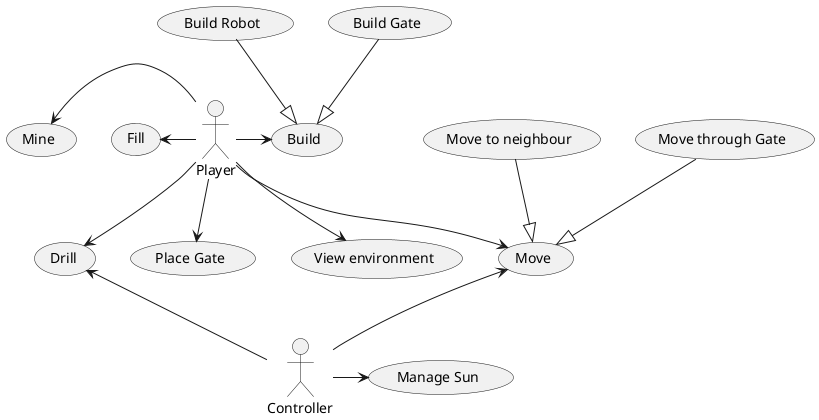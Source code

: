 @startuml original_usecase

:Player: -left-> (Fill)
:Player: -right-> (Build)

(Build Robot) --|> (Build)
(Build Gate) --|> (Build)

:Player: -left-> (Mine)
:Player: --> (Drill)
:Player: --> (Move)

(Move to neighbour) --|> (Move)
(Move through Gate) --|> (Move)

:Player: --> (Place Gate)
:Player: --> (View environment)


:Controller: -up-> (Drill)
:Controller: -up-> (Move)
:Controller: -right-> (Manage Sun)

@enduml